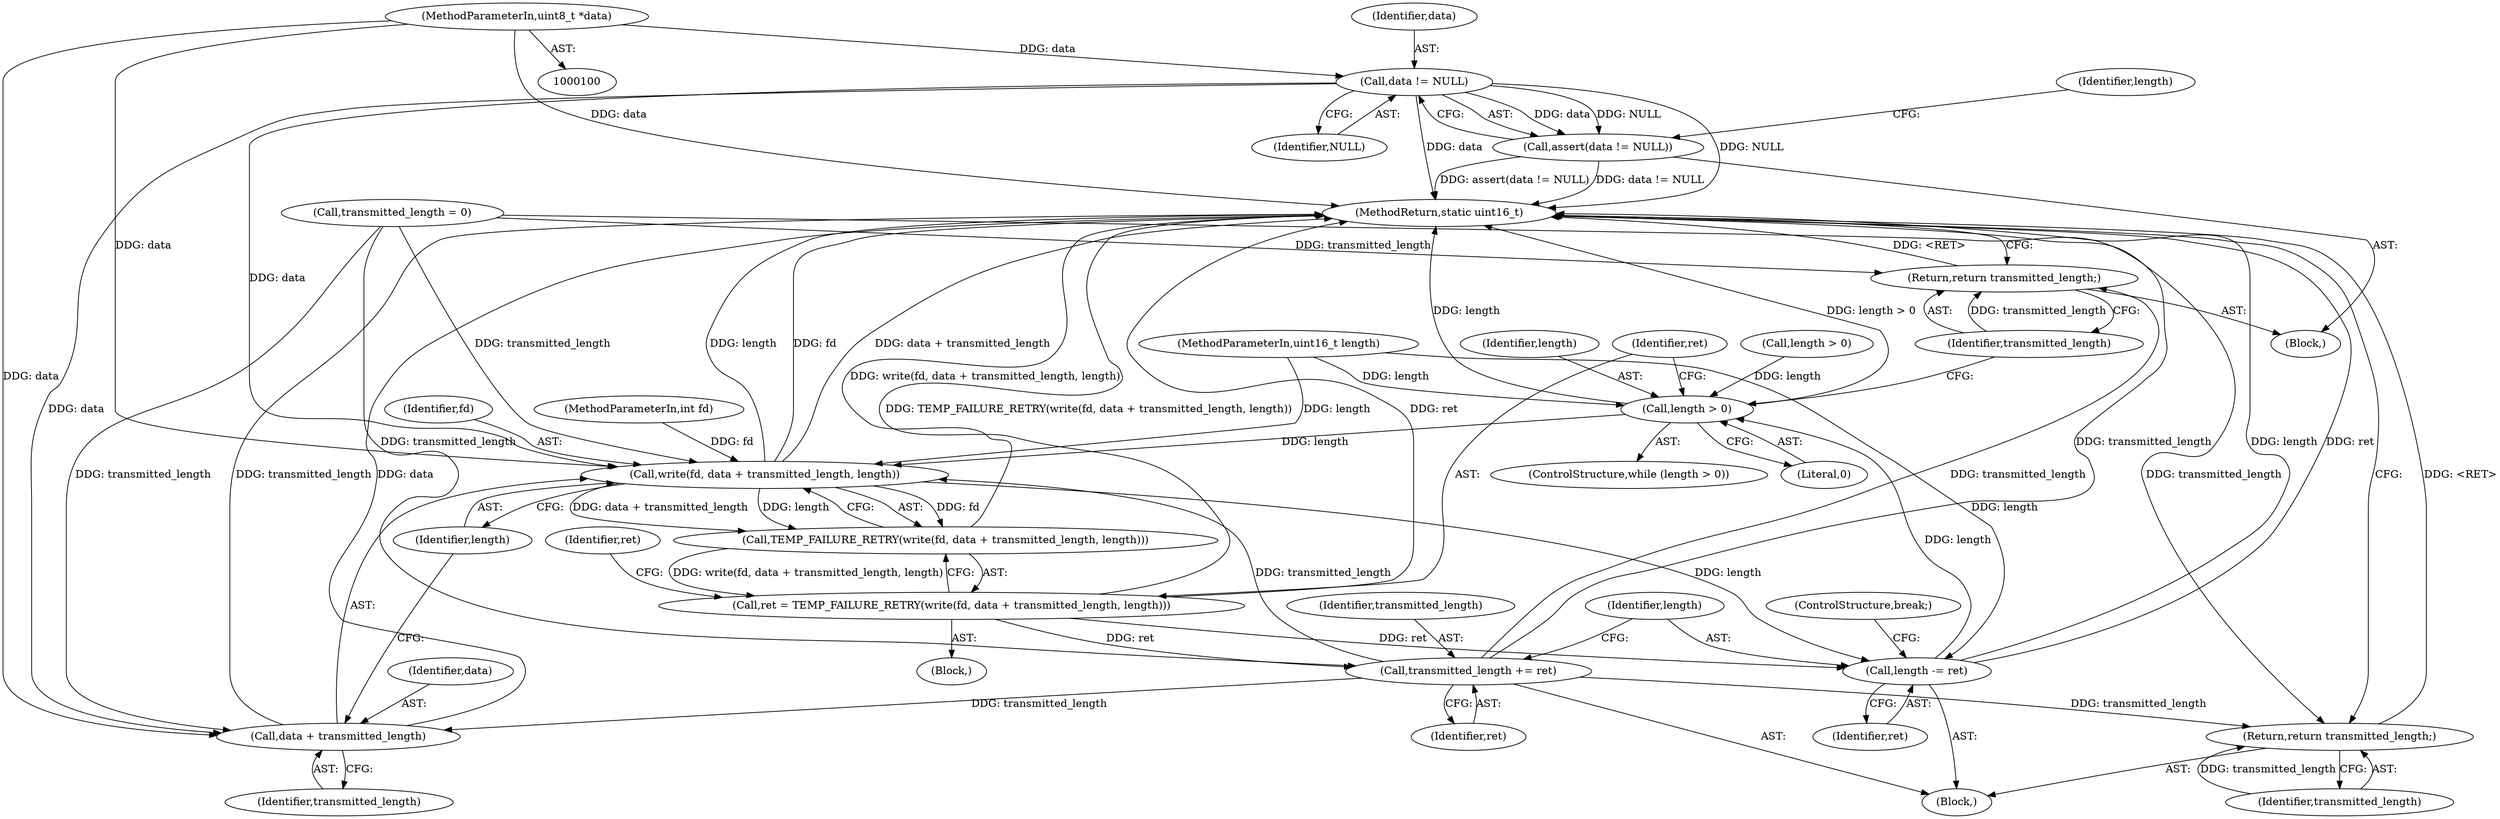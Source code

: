 digraph "0_Android_472271b153c5dc53c28beac55480a8d8434b2d5c_54@pointer" {
"1000106" [label="(Call,data != NULL)"];
"1000102" [label="(MethodParameterIn,uint8_t *data)"];
"1000105" [label="(Call,assert(data != NULL))"];
"1000126" [label="(Call,write(fd, data + transmitted_length, length))"];
"1000125" [label="(Call,TEMP_FAILURE_RETRY(write(fd, data + transmitted_length, length)))"];
"1000123" [label="(Call,ret = TEMP_FAILURE_RETRY(write(fd, data + transmitted_length, length)))"];
"1000148" [label="(Call,transmitted_length += ret)"];
"1000128" [label="(Call,data + transmitted_length)"];
"1000145" [label="(Return,return transmitted_length;)"];
"1000155" [label="(Return,return transmitted_length;)"];
"1000151" [label="(Call,length -= ret)"];
"1000118" [label="(Call,length > 0)"];
"1000150" [label="(Identifier,ret)"];
"1000120" [label="(Literal,0)"];
"1000124" [label="(Identifier,ret)"];
"1000149" [label="(Identifier,transmitted_length)"];
"1000102" [label="(MethodParameterIn,uint8_t *data)"];
"1000121" [label="(Block,)"];
"1000151" [label="(Call,length -= ret)"];
"1000126" [label="(Call,write(fd, data + transmitted_length, length))"];
"1000146" [label="(Identifier,transmitted_length)"];
"1000153" [label="(Identifier,ret)"];
"1000129" [label="(Identifier,data)"];
"1000156" [label="(Identifier,transmitted_length)"];
"1000127" [label="(Identifier,fd)"];
"1000101" [label="(MethodParameterIn,int fd)"];
"1000152" [label="(Identifier,length)"];
"1000118" [label="(Call,length > 0)"];
"1000119" [label="(Identifier,length)"];
"1000157" [label="(MethodReturn,static uint16_t)"];
"1000105" [label="(Call,assert(data != NULL))"];
"1000125" [label="(Call,TEMP_FAILURE_RETRY(write(fd, data + transmitted_length, length)))"];
"1000114" [label="(Call,transmitted_length = 0)"];
"1000107" [label="(Identifier,data)"];
"1000131" [label="(Identifier,length)"];
"1000110" [label="(Call,length > 0)"];
"1000104" [label="(Block,)"];
"1000148" [label="(Call,transmitted_length += ret)"];
"1000106" [label="(Call,data != NULL)"];
"1000123" [label="(Call,ret = TEMP_FAILURE_RETRY(write(fd, data + transmitted_length, length)))"];
"1000128" [label="(Call,data + transmitted_length)"];
"1000133" [label="(Identifier,ret)"];
"1000155" [label="(Return,return transmitted_length;)"];
"1000111" [label="(Identifier,length)"];
"1000134" [label="(Block,)"];
"1000145" [label="(Return,return transmitted_length;)"];
"1000154" [label="(ControlStructure,break;)"];
"1000108" [label="(Identifier,NULL)"];
"1000103" [label="(MethodParameterIn,uint16_t length)"];
"1000117" [label="(ControlStructure,while (length > 0))"];
"1000130" [label="(Identifier,transmitted_length)"];
"1000106" -> "1000105"  [label="AST: "];
"1000106" -> "1000108"  [label="CFG: "];
"1000107" -> "1000106"  [label="AST: "];
"1000108" -> "1000106"  [label="AST: "];
"1000105" -> "1000106"  [label="CFG: "];
"1000106" -> "1000157"  [label="DDG: NULL"];
"1000106" -> "1000157"  [label="DDG: data"];
"1000106" -> "1000105"  [label="DDG: data"];
"1000106" -> "1000105"  [label="DDG: NULL"];
"1000102" -> "1000106"  [label="DDG: data"];
"1000106" -> "1000126"  [label="DDG: data"];
"1000106" -> "1000128"  [label="DDG: data"];
"1000102" -> "1000100"  [label="AST: "];
"1000102" -> "1000157"  [label="DDG: data"];
"1000102" -> "1000126"  [label="DDG: data"];
"1000102" -> "1000128"  [label="DDG: data"];
"1000105" -> "1000104"  [label="AST: "];
"1000111" -> "1000105"  [label="CFG: "];
"1000105" -> "1000157"  [label="DDG: assert(data != NULL)"];
"1000105" -> "1000157"  [label="DDG: data != NULL"];
"1000126" -> "1000125"  [label="AST: "];
"1000126" -> "1000131"  [label="CFG: "];
"1000127" -> "1000126"  [label="AST: "];
"1000128" -> "1000126"  [label="AST: "];
"1000131" -> "1000126"  [label="AST: "];
"1000125" -> "1000126"  [label="CFG: "];
"1000126" -> "1000157"  [label="DDG: fd"];
"1000126" -> "1000157"  [label="DDG: data + transmitted_length"];
"1000126" -> "1000157"  [label="DDG: length"];
"1000126" -> "1000125"  [label="DDG: fd"];
"1000126" -> "1000125"  [label="DDG: data + transmitted_length"];
"1000126" -> "1000125"  [label="DDG: length"];
"1000101" -> "1000126"  [label="DDG: fd"];
"1000114" -> "1000126"  [label="DDG: transmitted_length"];
"1000148" -> "1000126"  [label="DDG: transmitted_length"];
"1000118" -> "1000126"  [label="DDG: length"];
"1000103" -> "1000126"  [label="DDG: length"];
"1000126" -> "1000151"  [label="DDG: length"];
"1000125" -> "1000123"  [label="AST: "];
"1000123" -> "1000125"  [label="CFG: "];
"1000125" -> "1000157"  [label="DDG: write(fd, data + transmitted_length, length)"];
"1000125" -> "1000123"  [label="DDG: write(fd, data + transmitted_length, length)"];
"1000123" -> "1000121"  [label="AST: "];
"1000124" -> "1000123"  [label="AST: "];
"1000133" -> "1000123"  [label="CFG: "];
"1000123" -> "1000157"  [label="DDG: TEMP_FAILURE_RETRY(write(fd, data + transmitted_length, length))"];
"1000123" -> "1000157"  [label="DDG: ret"];
"1000123" -> "1000148"  [label="DDG: ret"];
"1000123" -> "1000151"  [label="DDG: ret"];
"1000148" -> "1000134"  [label="AST: "];
"1000148" -> "1000150"  [label="CFG: "];
"1000149" -> "1000148"  [label="AST: "];
"1000150" -> "1000148"  [label="AST: "];
"1000152" -> "1000148"  [label="CFG: "];
"1000148" -> "1000157"  [label="DDG: transmitted_length"];
"1000148" -> "1000128"  [label="DDG: transmitted_length"];
"1000148" -> "1000145"  [label="DDG: transmitted_length"];
"1000114" -> "1000148"  [label="DDG: transmitted_length"];
"1000148" -> "1000155"  [label="DDG: transmitted_length"];
"1000128" -> "1000130"  [label="CFG: "];
"1000129" -> "1000128"  [label="AST: "];
"1000130" -> "1000128"  [label="AST: "];
"1000131" -> "1000128"  [label="CFG: "];
"1000128" -> "1000157"  [label="DDG: transmitted_length"];
"1000128" -> "1000157"  [label="DDG: data"];
"1000114" -> "1000128"  [label="DDG: transmitted_length"];
"1000145" -> "1000134"  [label="AST: "];
"1000145" -> "1000146"  [label="CFG: "];
"1000146" -> "1000145"  [label="AST: "];
"1000157" -> "1000145"  [label="CFG: "];
"1000145" -> "1000157"  [label="DDG: <RET>"];
"1000146" -> "1000145"  [label="DDG: transmitted_length"];
"1000114" -> "1000145"  [label="DDG: transmitted_length"];
"1000155" -> "1000104"  [label="AST: "];
"1000155" -> "1000156"  [label="CFG: "];
"1000156" -> "1000155"  [label="AST: "];
"1000157" -> "1000155"  [label="CFG: "];
"1000155" -> "1000157"  [label="DDG: <RET>"];
"1000156" -> "1000155"  [label="DDG: transmitted_length"];
"1000114" -> "1000155"  [label="DDG: transmitted_length"];
"1000151" -> "1000134"  [label="AST: "];
"1000151" -> "1000153"  [label="CFG: "];
"1000152" -> "1000151"  [label="AST: "];
"1000153" -> "1000151"  [label="AST: "];
"1000154" -> "1000151"  [label="CFG: "];
"1000151" -> "1000157"  [label="DDG: length"];
"1000151" -> "1000157"  [label="DDG: ret"];
"1000151" -> "1000118"  [label="DDG: length"];
"1000103" -> "1000151"  [label="DDG: length"];
"1000118" -> "1000117"  [label="AST: "];
"1000118" -> "1000120"  [label="CFG: "];
"1000119" -> "1000118"  [label="AST: "];
"1000120" -> "1000118"  [label="AST: "];
"1000124" -> "1000118"  [label="CFG: "];
"1000156" -> "1000118"  [label="CFG: "];
"1000118" -> "1000157"  [label="DDG: length > 0"];
"1000118" -> "1000157"  [label="DDG: length"];
"1000110" -> "1000118"  [label="DDG: length"];
"1000103" -> "1000118"  [label="DDG: length"];
}
